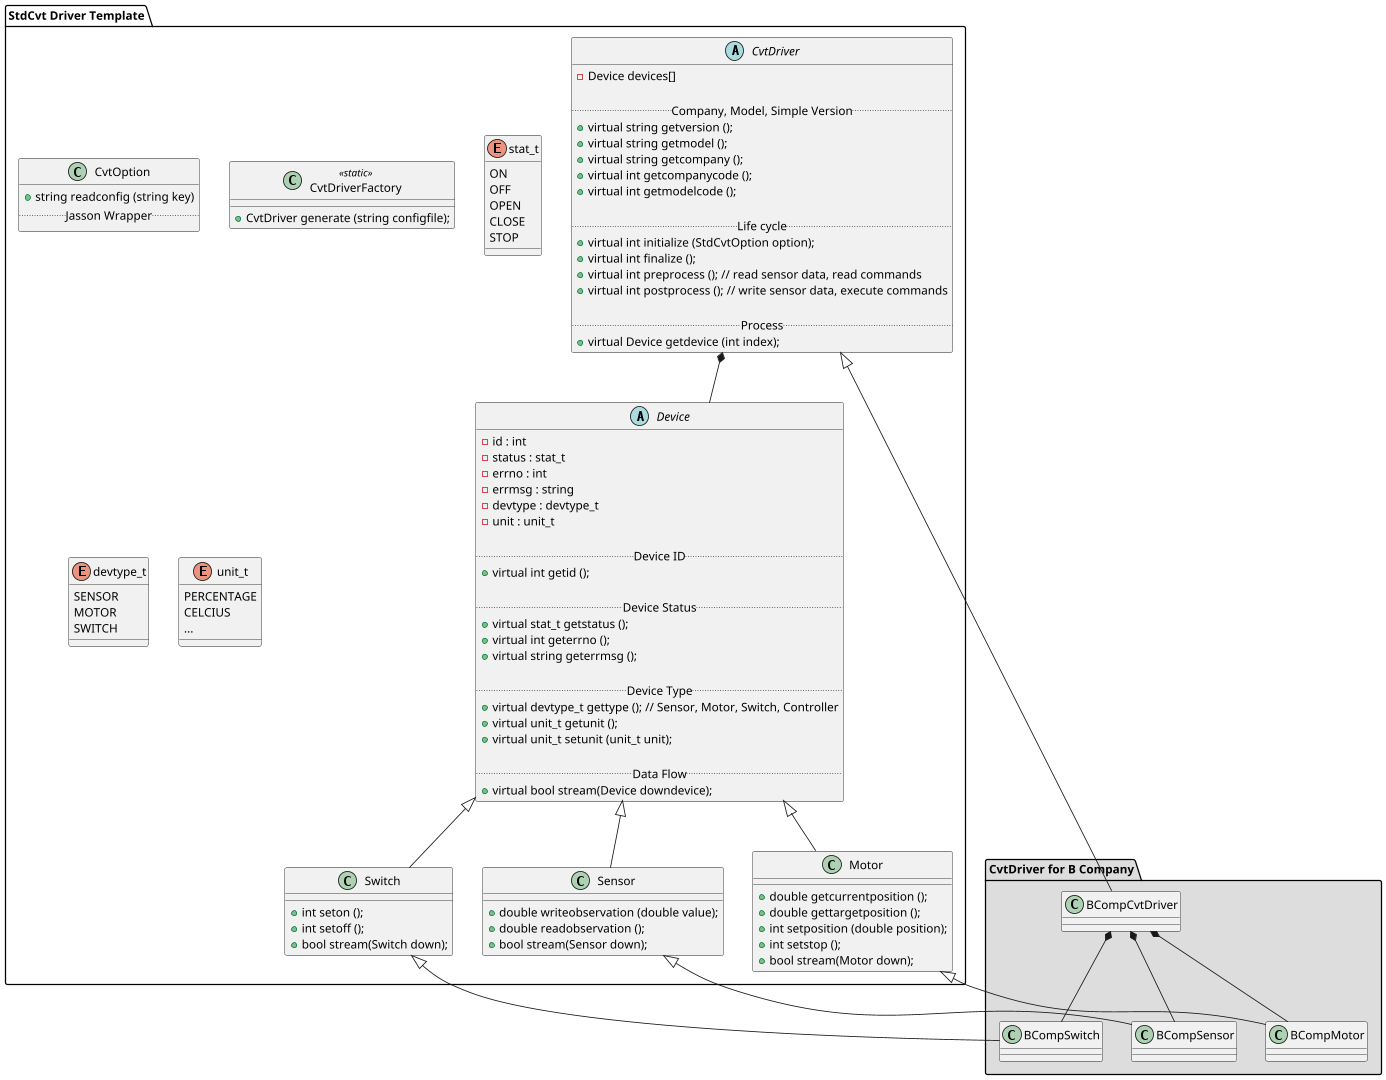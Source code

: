 @startuml

scale 1920*1080

package "StdCvt Driver Template" {
    class CvtOption {
        + string readconfig (string key)
        .. Jasson Wrapper ..
    }

    class CvtDriverFactory <<static>> {
        + CvtDriver generate (string configfile);
    }

    enum stat_t {
      ON
      OFF
      OPEN
      CLOSE
      STOP
    }

    enum devtype_t {
      SENSOR
      MOTOR
      SWITCH
    }

    enum unit_t {
      PERCENTAGE
      CELCIUS
      ...
    }

    abstract class CvtDriver {
     - Device devices[]

     .. Company, Model, Simple Version ..
     + virtual string getversion ();
     + virtual string getmodel ();
     + virtual string getcompany ();
     + virtual int getcompanycode ();
     + virtual int getmodelcode ();

     .. Life cycle ..
     + virtual int initialize (StdCvtOption option);
     + virtual int finalize ();
     + virtual int preprocess (); // read sensor data, read commands
     + virtual int postprocess (); // write sensor data, execute commands

     .. Process ..
     + virtual Device getdevice (int index);
    }

    abstract class Device {
     - id : int
     - status : stat_t
     - errno : int
     - errmsg : string
     - devtype : devtype_t
     - unit : unit_t

     .. Device ID ..
     + virtual int getid ();

     .. Device Status ..
     + virtual stat_t getstatus ();
     + virtual int geterrno ();
     + virtual string geterrmsg ();

     .. Device Type ..
     + virtual devtype_t gettype (); // Sensor, Motor, Switch, Controller
     + virtual unit_t getunit ();
     + virtual unit_t setunit (unit_t unit);

     .. Data Flow ..
     + virtual bool stream(Device downdevice);
    }

    class Sensor {
     + double writeobservation (double value);
     + double readobservation ();
     + bool stream(Sensor down);
    }

    class Motor {
     + double getcurrentposition ();
     + double gettargetposition ();
     + int setposition (double position);
     + int setstop ();
     + bool stream(Motor down);
    }

    class Switch {
     + int seton ();
     + int setoff ();
     + bool stream(Switch down);
    }

    Device <|-- Sensor
    Device <|-- Motor
    Device <|-- Switch

    CvtDriver *-- Device
}

package "CvtDriver for B Company" #DDDDDD {
    class BCompCvtDriver {
    }

    CvtDriver <|-- BCompCvtDriver

    class BCompSensor {
    }

    class BCompMotor {
    }

    class BCompSwitch {
    }

    Sensor <|-- BCompSensor
    Motor <|-- BCompMotor
    Switch <|-- BCompSwitch

    BCompCvtDriver *-- BCompSensor
    BCompCvtDriver *-- BCompMotor
    BCompCvtDriver *-- BCompSwitch
}
@enduml
